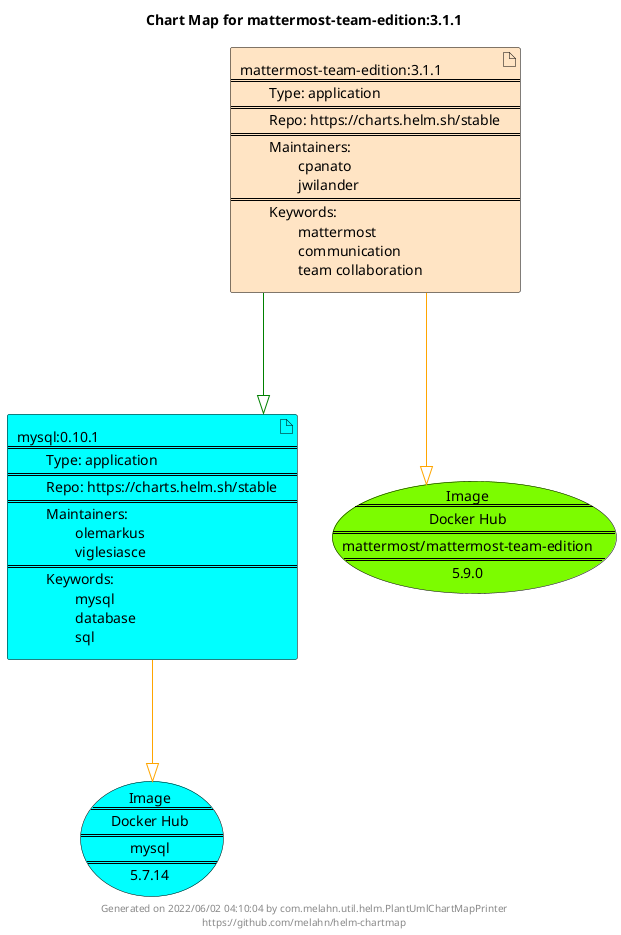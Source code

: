 @startuml
skinparam linetype ortho
skinparam backgroundColor white
skinparam usecaseBorderColor black
skinparam usecaseArrowColor LightSlateGray
skinparam artifactBorderColor black
skinparam artifactArrowColor LightSlateGray

title Chart Map for mattermost-team-edition:3.1.1

'There are 2 referenced Helm Charts
artifact "mysql:0.10.1\n====\n\tType: application\n====\n\tRepo: https://charts.helm.sh/stable\n====\n\tMaintainers: \n\t\tolemarkus\n\t\tviglesiasce\n====\n\tKeywords: \n\t\tmysql\n\t\tdatabase\n\t\tsql" as mysql_0_10_1 #Aqua
artifact "mattermost-team-edition:3.1.1\n====\n\tType: application\n====\n\tRepo: https://charts.helm.sh/stable\n====\n\tMaintainers: \n\t\tcpanato\n\t\tjwilander\n====\n\tKeywords: \n\t\tmattermost\n\t\tcommunication\n\t\tteam collaboration" as mattermost_team_edition_3_1_1 #Bisque

'There are 2 referenced Docker Images
usecase "Image\n====\nDocker Hub\n====\nmysql\n====\n5.7.14" as mysql_5_7_14 #Aqua
usecase "Image\n====\nDocker Hub\n====\nmattermost/mattermost-team-edition\n====\n5.9.0" as mattermost_mattermost_team_edition_5_9_0 #LawnGreen

'Chart Dependencies
mattermost_team_edition_3_1_1--[#green]-|>mysql_0_10_1
mysql_0_10_1--[#orange]-|>mysql_5_7_14
mattermost_team_edition_3_1_1--[#orange]-|>mattermost_mattermost_team_edition_5_9_0

center footer Generated on 2022/06/02 04:10:04 by com.melahn.util.helm.PlantUmlChartMapPrinter\nhttps://github.com/melahn/helm-chartmap
@enduml
